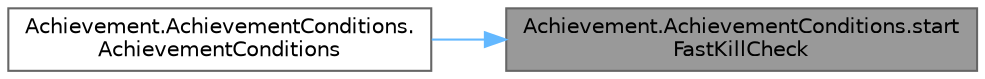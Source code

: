 digraph "Achievement.AchievementConditions.startFastKillCheck"
{
 // LATEX_PDF_SIZE
  bgcolor="transparent";
  edge [fontname=Helvetica,fontsize=10,labelfontname=Helvetica,labelfontsize=10];
  node [fontname=Helvetica,fontsize=10,shape=box,height=0.2,width=0.4];
  rankdir="RL";
  Node1 [id="Node000001",label="Achievement.AchievementConditions.start\lFastKillCheck",height=0.2,width=0.4,color="gray40", fillcolor="grey60", style="filled", fontcolor="black",tooltip=" "];
  Node1 -> Node2 [id="edge1_Node000001_Node000002",dir="back",color="steelblue1",style="solid",tooltip=" "];
  Node2 [id="Node000002",label="Achievement.AchievementConditions.\lAchievementConditions",height=0.2,width=0.4,color="grey40", fillcolor="white", style="filled",URL="$class_achievement_1_1_achievement_conditions.html#a4b274e04be1f1bc7c0ef6010e68d0583",tooltip=" "];
}
